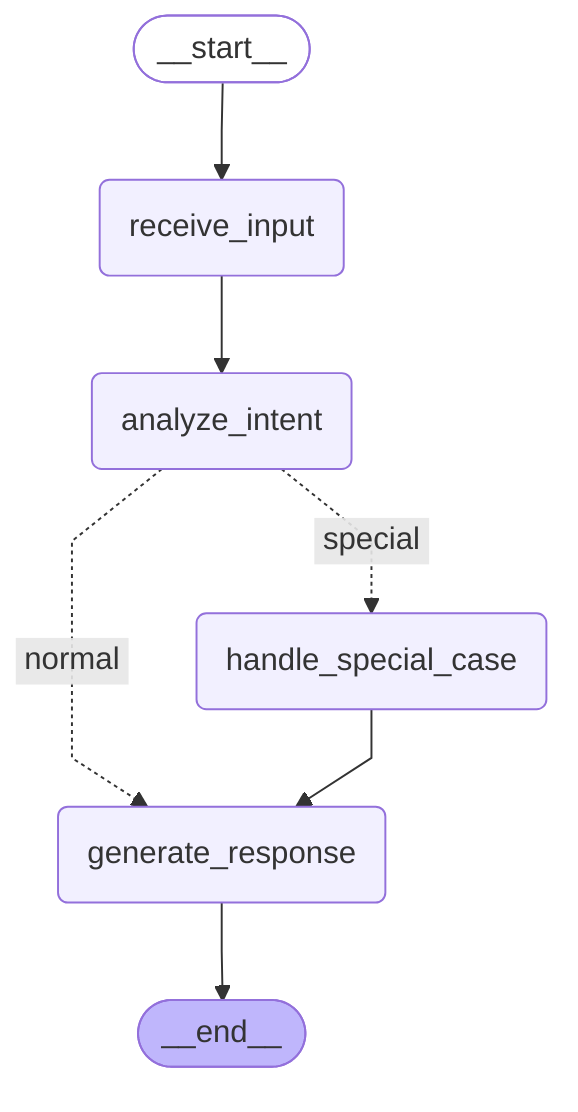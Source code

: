 ---
config:
  flowchart:
    curve: linear
---
graph TD;
	__start__([<p>__start__</p>]):::first
	receive_input(receive_input)
	analyze_intent(analyze_intent)
	generate_response(generate_response)
	handle_special_case(handle_special_case)
	__end__([<p>__end__</p>]):::last
	__start__ --> receive_input;
	analyze_intent -. &nbsp;normal&nbsp; .-> generate_response;
	analyze_intent -. &nbsp;special&nbsp; .-> handle_special_case;
	handle_special_case --> generate_response;
	receive_input --> analyze_intent;
	generate_response --> __end__;
	classDef default fill:#f2f0ff,line-height:1.2
	classDef first fill-opacity:0
	classDef last fill:#bfb6fc